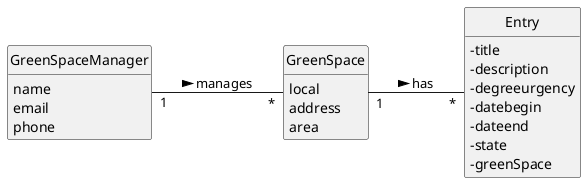 @startuml
skinparam monochrome true
skinparam packageStyle rectangle
skinparam shadowing false

left to right direction
skinparam classAttributeIconSize 0

hide circle
hide methods


class GreenSpace{
    local
    address
    area
}

class  Entry{
        -title
        -description
        -degreeurgency
        -datebegin
        -dateend
        -state
        -greenSpace
}

class GreenSpaceManager {
    name
    email
    phone
}
GreenSpace "1" -- "*" "Entry" : has >
GreenSpaceManager "1" -- "*" GreenSpace : manages >
@enduml